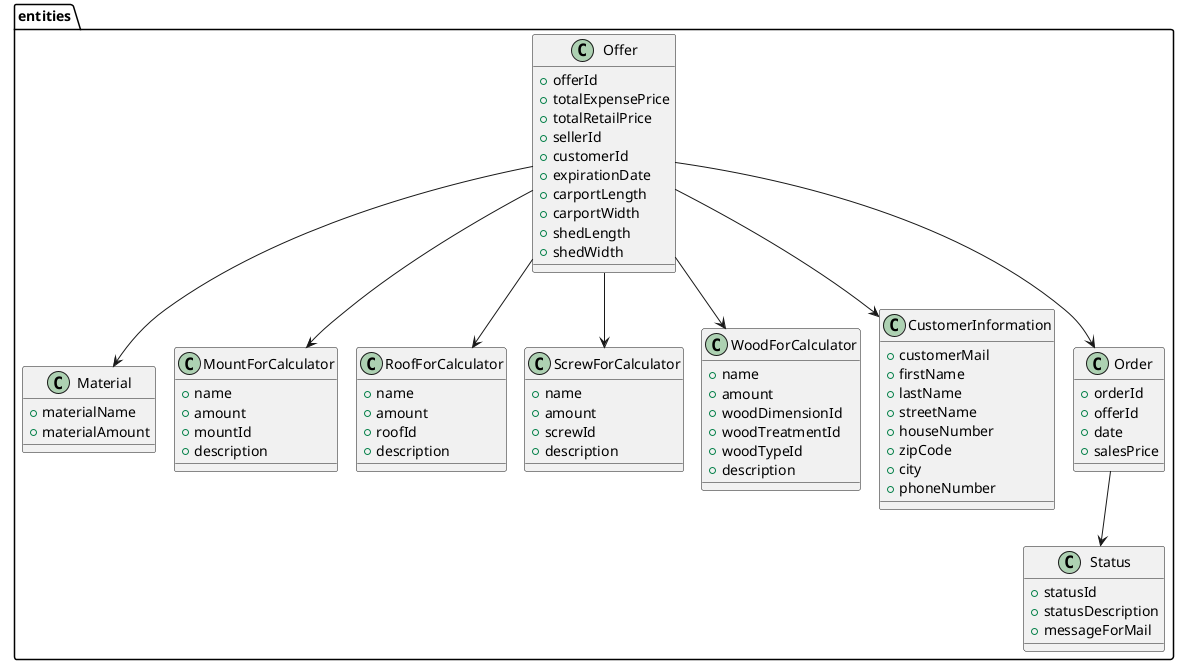 @startuml

!pragma layout smetana

package entities {

    class Material {
        +materialName
        +materialAmount
    }

    class MountForCalculator {
            + name
            + amount
            + mountId
            + description
        }

        class RoofForCalculator {
            + name
            + amount
            + roofId
            + description
        }

        class ScrewForCalculator {
            + name
            + amount
            + screwId
            + description
        }

        class WoodForCalculator {
            + name
            + amount
            + woodDimensionId
            + woodTreatmentId
            + woodTypeId
            + description
        }

    class CustomerInformation {
        +customerMail
        +firstName
        +lastName
        +streetName
        +houseNumber
        +zipCode
        +city
        +phoneNumber
    }

    class Status {
        +statusId
        +statusDescription
        +messageForMail
    }

    class Order {
        +orderId
        +offerId
        +date
        +salesPrice
    }

    class Offer {
        +offerId
        +totalExpensePrice
        +totalRetailPrice
        +sellerId
        +customerId
        +expirationDate
        +carportLength
        +carportWidth
        +shedLength
        +shedWidth
    }

    ' Relationer
    Offer --> Material
    Offer --> MountForCalculator
    Offer --> RoofForCalculator
    Offer --> ScrewForCalculator
    Offer --> WoodForCalculator
    Offer --> CustomerInformation

    Offer --> Order
    Order --> Status
}

@enduml
